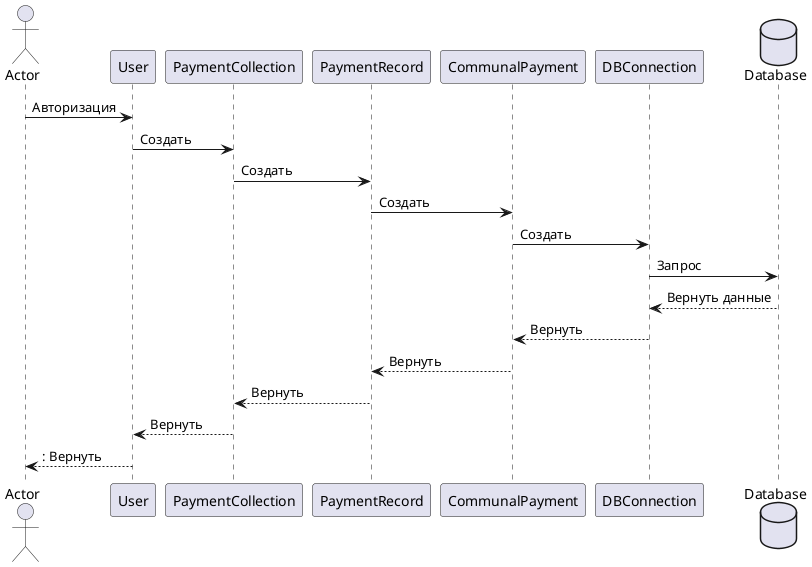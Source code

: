 @startuml
actor Actor as userActor
userActor -> User : Авторизация
User -> PaymentCollection : Создать
PaymentCollection -> PaymentRecord : Создать
PaymentRecord -> CommunalPayment : Создать
CommunalPayment -> DBConnection : Создать
database Database as DB
DBConnection ->  DB : Запрос
DB --> DBConnection : Вернуть данные
DBConnection --> CommunalPayment : Вернуть
CommunalPayment --> PaymentRecord : Вернуть
PaymentRecord --> PaymentCollection : Вернуть
PaymentCollection --> User : Вернуть
User --> userActor : : Вернуть
@enduml